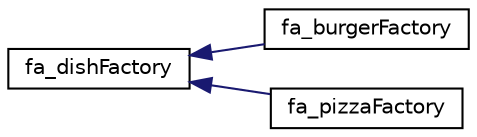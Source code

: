 digraph "Graphical Class Hierarchy"
{
 // LATEX_PDF_SIZE
  edge [fontname="Helvetica",fontsize="10",labelfontname="Helvetica",labelfontsize="10"];
  node [fontname="Helvetica",fontsize="10",shape=record];
  rankdir="LR";
  Node0 [label="fa_dishFactory",height=0.2,width=0.4,color="black", fillcolor="white", style="filled",URL="$classfa__dishFactory.html",tooltip="Abstract class representing a generic factory for creating dishes."];
  Node0 -> Node1 [dir="back",color="midnightblue",fontsize="10",style="solid",fontname="Helvetica"];
  Node1 [label="fa_burgerFactory",height=0.2,width=0.4,color="black", fillcolor="white", style="filled",URL="$classfa__burgerFactory.html",tooltip="Concrete class representing a factory for creating burger dishes."];
  Node0 -> Node2 [dir="back",color="midnightblue",fontsize="10",style="solid",fontname="Helvetica"];
  Node2 [label="fa_pizzaFactory",height=0.2,width=0.4,color="black", fillcolor="white", style="filled",URL="$classfa__pizzaFactory.html",tooltip="Concrete class representing a factory for creating pizza dishes."];
}

